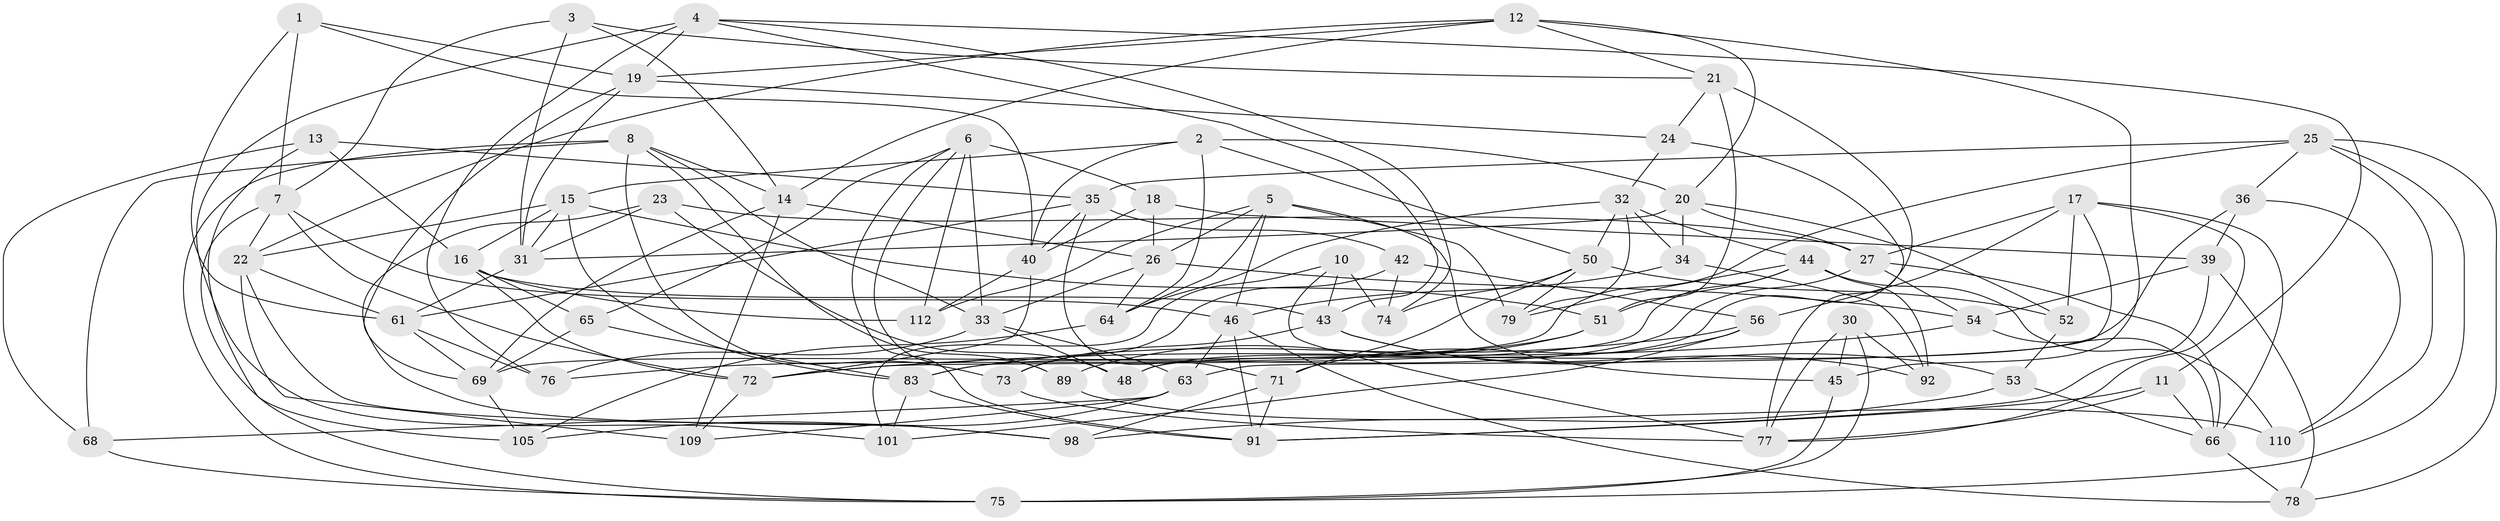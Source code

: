 // Generated by graph-tools (version 1.1) at 2025/24/03/03/25 07:24:30]
// undirected, 73 vertices, 184 edges
graph export_dot {
graph [start="1"]
  node [color=gray90,style=filled];
  1;
  2 [super="+113"];
  3;
  4 [super="+9"];
  5 [super="+115"];
  6 [super="+102"];
  7 [super="+55"];
  8 [super="+38"];
  10;
  11;
  12 [super="+103"];
  13;
  14 [super="+107"];
  15 [super="+57"];
  16 [super="+93"];
  17 [super="+28"];
  18;
  19 [super="+62"];
  20 [super="+86"];
  21 [super="+59"];
  22 [super="+29"];
  23;
  24;
  25 [super="+96"];
  26 [super="+49"];
  27 [super="+41"];
  30;
  31 [super="+99"];
  32 [super="+37"];
  33 [super="+58"];
  34;
  35 [super="+67"];
  36;
  39 [super="+85"];
  40 [super="+47"];
  42;
  43 [super="+70"];
  44 [super="+81"];
  45;
  46 [super="+82"];
  48;
  50 [super="+60"];
  51 [super="+106"];
  52;
  53;
  54 [super="+104"];
  56 [super="+95"];
  61 [super="+111"];
  63 [super="+87"];
  64 [super="+114"];
  65;
  66 [super="+94"];
  68;
  69 [super="+84"];
  71 [super="+90"];
  72 [super="+80"];
  73;
  74;
  75 [super="+108"];
  76;
  77 [super="+97"];
  78;
  79;
  83 [super="+88"];
  89;
  91 [super="+100"];
  92;
  98;
  101;
  105;
  109;
  110;
  112;
  1 -- 7;
  1 -- 61;
  1 -- 40;
  1 -- 19;
  2 -- 64 [weight=2];
  2 -- 15;
  2 -- 50;
  2 -- 20;
  2 -- 40;
  3 -- 14;
  3 -- 31;
  3 -- 21;
  3 -- 7;
  4 -- 74;
  4 -- 101;
  4 -- 11;
  4 -- 43;
  4 -- 76;
  4 -- 19;
  5 -- 26;
  5 -- 112;
  5 -- 45;
  5 -- 64;
  5 -- 46;
  5 -- 79;
  6 -- 89;
  6 -- 65;
  6 -- 33;
  6 -- 112;
  6 -- 18;
  6 -- 91;
  7 -- 46;
  7 -- 75;
  7 -- 22;
  7 -- 72;
  8 -- 73;
  8 -- 75;
  8 -- 68;
  8 -- 33;
  8 -- 89;
  8 -- 14;
  10 -- 74;
  10 -- 101;
  10 -- 43;
  10 -- 77;
  11 -- 91;
  11 -- 66;
  11 -- 77;
  12 -- 22;
  12 -- 19;
  12 -- 21;
  12 -- 45;
  12 -- 14;
  12 -- 20;
  13 -- 16;
  13 -- 105;
  13 -- 68;
  13 -- 35;
  14 -- 26;
  14 -- 109;
  14 -- 69;
  15 -- 16;
  15 -- 83;
  15 -- 51;
  15 -- 31;
  15 -- 22;
  16 -- 65;
  16 -- 72;
  16 -- 112;
  16 -- 43;
  17 -- 27;
  17 -- 56;
  17 -- 77;
  17 -- 66;
  17 -- 52;
  17 -- 63;
  18 -- 39;
  18 -- 26;
  18 -- 40;
  19 -- 69;
  19 -- 24;
  19 -- 31;
  20 -- 34;
  20 -- 52;
  20 -- 31;
  20 -- 27;
  21 -- 48;
  21 -- 24;
  21 -- 51 [weight=2];
  22 -- 98;
  22 -- 61;
  22 -- 109;
  23 -- 98;
  23 -- 27;
  23 -- 48;
  23 -- 31;
  24 -- 32;
  24 -- 77;
  25 -- 75;
  25 -- 36;
  25 -- 78;
  25 -- 35;
  25 -- 69;
  25 -- 110;
  26 -- 54;
  26 -- 64;
  26 -- 33;
  27 -- 54;
  27 -- 83;
  27 -- 66;
  30 -- 92;
  30 -- 77;
  30 -- 45;
  30 -- 75;
  31 -- 61;
  32 -- 34;
  32 -- 79;
  32 -- 50;
  32 -- 44;
  32 -- 64;
  33 -- 48;
  33 -- 76;
  33 -- 63;
  34 -- 46;
  34 -- 92;
  35 -- 61;
  35 -- 42;
  35 -- 71;
  35 -- 40;
  36 -- 110;
  36 -- 48;
  36 -- 39;
  39 -- 91;
  39 -- 54 [weight=2];
  39 -- 78;
  40 -- 112;
  40 -- 72;
  42 -- 74;
  42 -- 73;
  42 -- 56;
  43 -- 53;
  43 -- 73;
  43 -- 92;
  44 -- 92;
  44 -- 51;
  44 -- 110;
  44 -- 79;
  44 -- 72;
  45 -- 75;
  46 -- 78;
  46 -- 91;
  46 -- 63;
  50 -- 79;
  50 -- 52;
  50 -- 74;
  50 -- 71;
  51 -- 89;
  51 -- 76;
  52 -- 53;
  53 -- 98;
  53 -- 66;
  54 -- 72;
  54 -- 66;
  56 -- 71 [weight=2];
  56 -- 83;
  56 -- 101;
  61 -- 76;
  61 -- 69;
  63 -- 109;
  63 -- 68;
  63 -- 105;
  64 -- 105;
  65 -- 83;
  65 -- 69;
  66 -- 78;
  68 -- 75;
  69 -- 105;
  71 -- 98;
  71 -- 91;
  72 -- 109;
  73 -- 77;
  83 -- 101;
  83 -- 91;
  89 -- 110;
}
